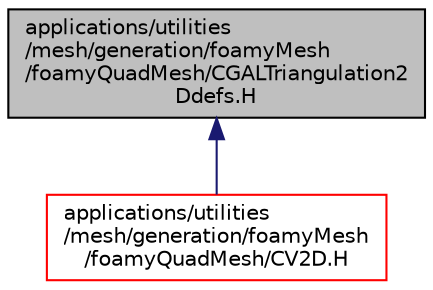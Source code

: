 digraph "applications/utilities/mesh/generation/foamyMesh/foamyQuadMesh/CGALTriangulation2Ddefs.H"
{
  bgcolor="transparent";
  edge [fontname="Helvetica",fontsize="10",labelfontname="Helvetica",labelfontsize="10"];
  node [fontname="Helvetica",fontsize="10",shape=record];
  Node1 [label="applications/utilities\l/mesh/generation/foamyMesh\l/foamyQuadMesh/CGALTriangulation2\lDdefs.H",height=0.2,width=0.4,color="black", fillcolor="grey75", style="filled", fontcolor="black"];
  Node1 -> Node2 [dir="back",color="midnightblue",fontsize="10",style="solid",fontname="Helvetica"];
  Node2 [label="applications/utilities\l/mesh/generation/foamyMesh\l/foamyQuadMesh/CV2D.H",height=0.2,width=0.4,color="red",URL="$a04224.html"];
}
